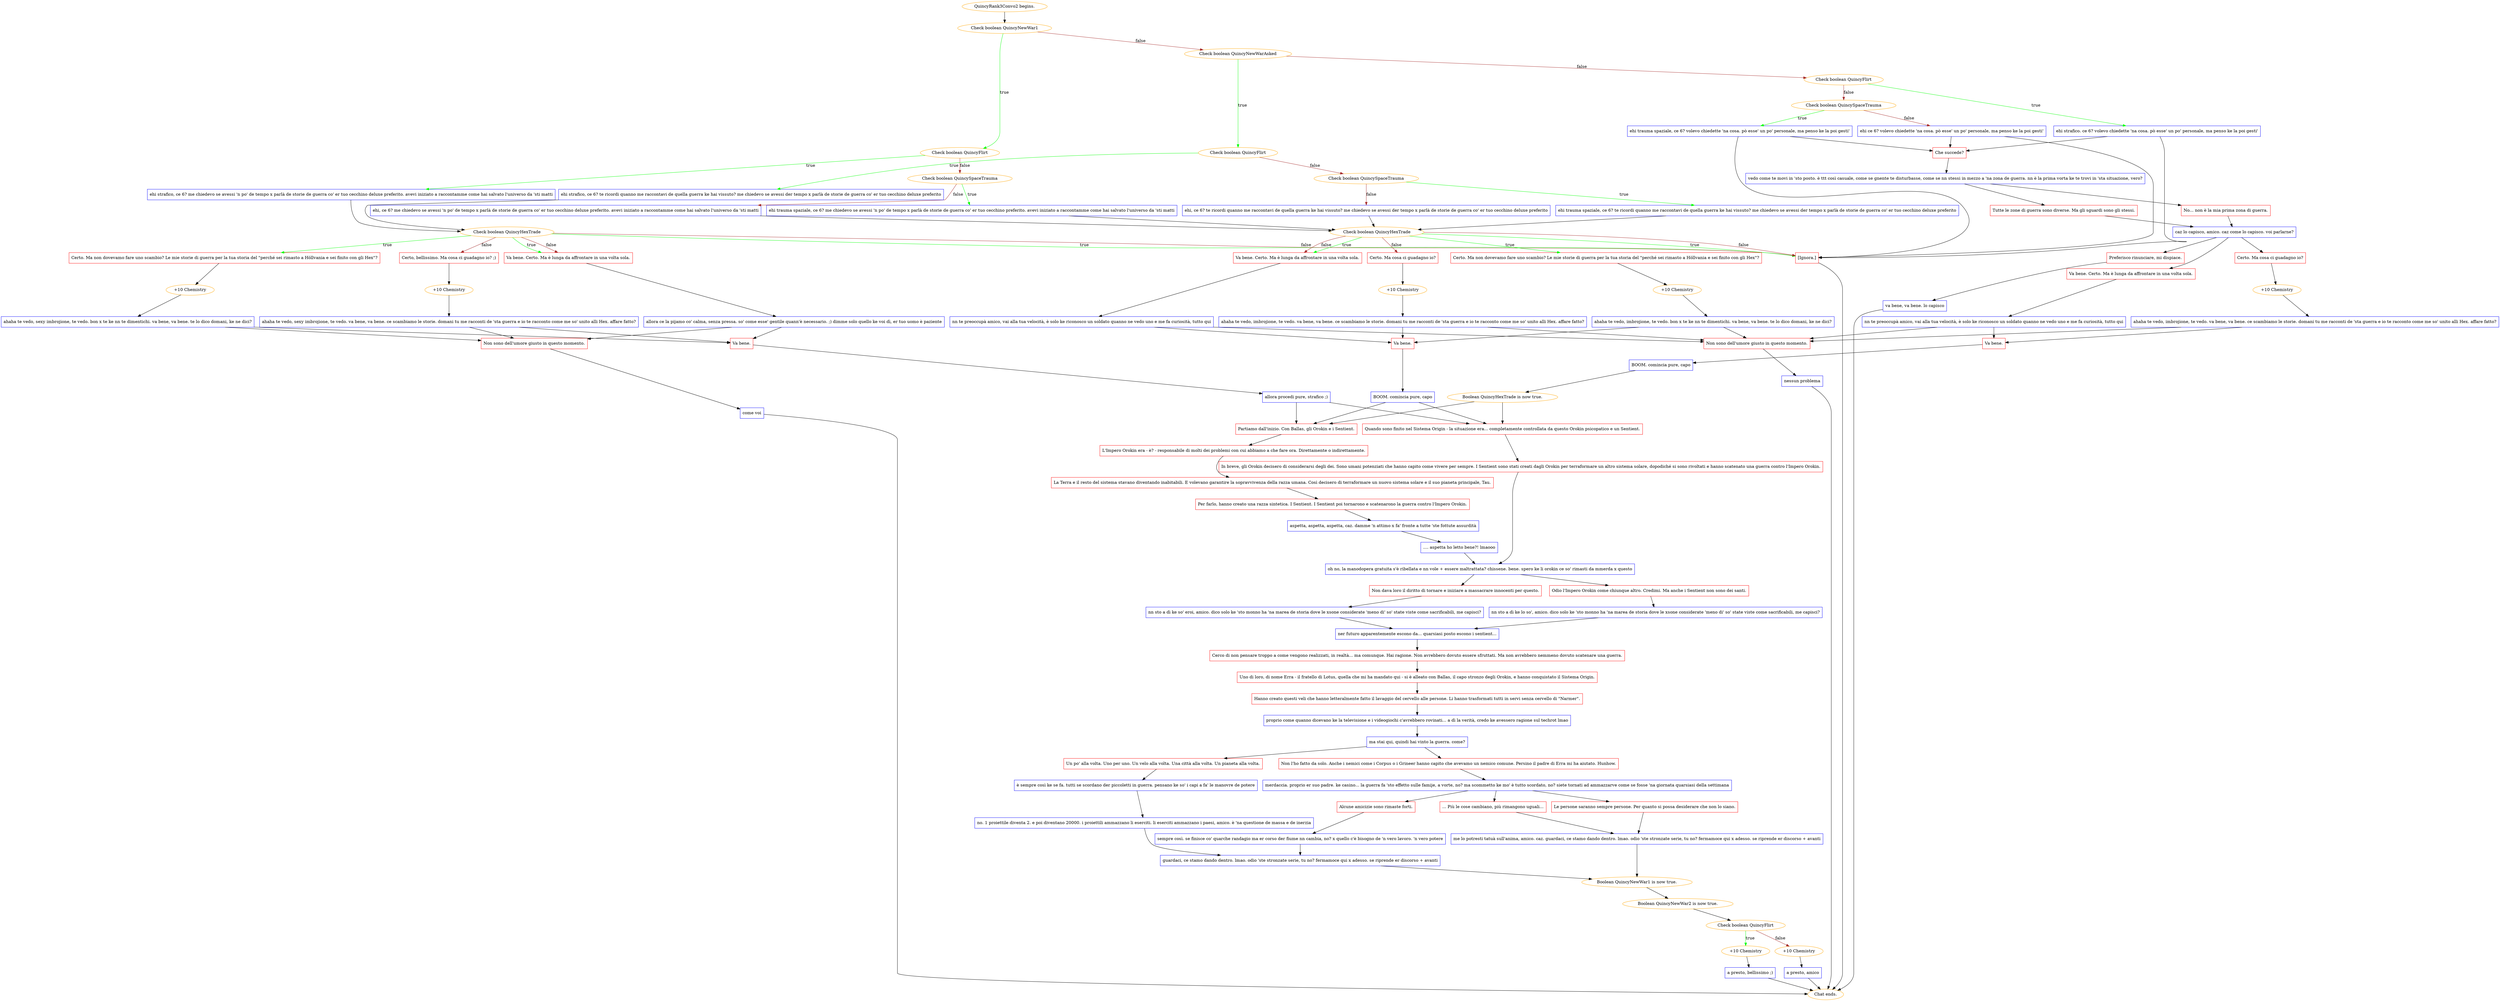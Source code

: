 digraph {
	"QuincyRank3Convo2 begins." [color=orange];
		"QuincyRank3Convo2 begins." -> j1227234177;
	j1227234177 [label="Check boolean QuincyNewWar1",color=orange];
		j1227234177 -> j3433158672 [label=true,color=green];
		j1227234177 -> j970692775 [label=false,color=brown];
	j3433158672 [label="Check boolean QuincyFlirt",color=orange];
		j3433158672 -> j3454267639 [label=true,color=green];
		j3433158672 -> j3134332762 [label=false,color=brown];
	j970692775 [label="Check boolean QuincyNewWarAsked",color=orange];
		j970692775 -> j4151139557 [label=true,color=green];
		j970692775 -> j1584210937 [label=false,color=brown];
	j3454267639 [label="ehi strafico, ce 6? me chiedevo se avessi 'n po' de tempo x parlà de storie de guerra co' er tuo cecchino deluxe preferito. avevi iniziato a raccontamme come hai salvato l'universo da 'sti matti",shape=box,color=blue];
		j3454267639 -> j2930633811;
	j3134332762 [label="Check boolean QuincySpaceTrauma",color=orange];
		j3134332762 -> j671498399 [label=true,color=green];
		j3134332762 -> j2342112859 [label=false,color=brown];
	j4151139557 [label="Check boolean QuincyFlirt",color=orange];
		j4151139557 -> j3112298316 [label=true,color=green];
		j4151139557 -> j3134221175 [label=false,color=brown];
	j1584210937 [label="Check boolean QuincyFlirt",color=orange];
		j1584210937 -> j3960671831 [label=true,color=green];
		j1584210937 -> j2192536443 [label=false,color=brown];
	j2930633811 [label="Check boolean QuincyHexTrade",color=orange];
		j2930633811 -> j2469051471 [label=true,color=green];
		j2930633811 -> j934719716 [label=true,color=green];
		j2930633811 -> j4060732423 [label=true,color=green];
		j2930633811 -> j3208831632 [label=false,color=brown];
		j2930633811 -> j934719716 [label=false,color=brown];
		j2930633811 -> j4060732423 [label=false,color=brown];
	j671498399 [label="ehi trauma spaziale, ce 6? me chiedevo se avessi 'n po' de tempo x parlà de storie de guerra co' er tuo cecchino preferito. avevi iniziato a raccontamme come hai salvato l'universo da 'sti matti",shape=box,color=blue];
		j671498399 -> j3628214946;
	j2342112859 [label="ehi, ce 6? me chiedevo se avessi 'n po' de tempo x parlà de storie de guerra co' er tuo cecchino deluxe preferito. avevi iniziato a raccontamme come hai salvato l'universo da 'sti matti",shape=box,color=blue];
		j2342112859 -> j3628214946;
	j3112298316 [label="ehi strafico, ce 6? te ricordi quanno me raccontavi de quella guerra ke hai vissuto? me chiedevo se avessi der tempo x parlà de storie de guerra co' er tuo cecchino deluxe preferito",shape=box,color=blue];
		j3112298316 -> j2930633811;
	j3134221175 [label="Check boolean QuincySpaceTrauma",color=orange];
		j3134221175 -> j2773936416 [label=true,color=green];
		j3134221175 -> j643445031 [label=false,color=brown];
	j3960671831 [label="ehi strafico. ce 6? volevo chiedette 'na cosa. pò esse' un po' personale, ma penso ke la poi gesti'",shape=box,color=blue];
		j3960671831 -> j3894756736;
		j3960671831 -> j4060732423;
	j2192536443 [label="Check boolean QuincySpaceTrauma",color=orange];
		j2192536443 -> j2629698421 [label=true,color=green];
		j2192536443 -> j3078108302 [label=false,color=brown];
	j2469051471 [label="Certo. Ma non dovevamo fare uno scambio? Le mie storie di guerra per la tua storia del \"perché sei rimasto a Höllvania e sei finito con gli Hex\"?",shape=box,color=red];
		j2469051471 -> j925738733;
	j934719716 [label="Va bene. Certo. Ma è lunga da affrontare in una volta sola.",shape=box,color=red];
		j934719716 -> j2947232933;
	j4060732423 [label="[Ignora.]",shape=box,color=red];
		j4060732423 -> "Chat ends.";
	j3208831632 [label="Certo, bellissimo. Ma cosa ci guadagno io? ;)",shape=box,color=red];
		j3208831632 -> j4215140456;
	j3628214946 [label="Check boolean QuincyHexTrade",color=orange];
		j3628214946 -> j690804711 [label=true,color=green];
		j3628214946 -> j651711175 [label=true,color=green];
		j3628214946 -> j4060732423 [label=true,color=green];
		j3628214946 -> j3806024007 [label=false,color=brown];
		j3628214946 -> j651711175 [label=false,color=brown];
		j3628214946 -> j4060732423 [label=false,color=brown];
	j2773936416 [label="ehi trauma spaziale, ce 6? te ricordi quanno me raccontavi de quella guerra ke hai vissuto? me chiedevo se avessi der tempo x parlà de storie de guerra co' er tuo cecchino deluxe preferito",shape=box,color=blue];
		j2773936416 -> j3628214946;
	j643445031 [label="ehi, ce 6? te ricordi quanno me raccontavi de quella guerra ke hai vissuto? me chiedevo se avessi der tempo x parlà de storie de guerra co' er tuo cecchino deluxe preferito",shape=box,color=blue];
		j643445031 -> j3628214946;
	j3894756736 [label="Che succede?",shape=box,color=red];
		j3894756736 -> j412726708;
	j2629698421 [label="ehi trauma spaziale, ce 6? volevo chiedette 'na cosa. pò esse' un po' personale, ma penso ke la poi gesti'",shape=box,color=blue];
		j2629698421 -> j3894756736;
		j2629698421 -> j4060732423;
	j3078108302 [label="ehi ce 6? volevo chiedette 'na cosa. pò esse' un po' personale, ma penso ke la poi gesti'",shape=box,color=blue];
		j3078108302 -> j3894756736;
		j3078108302 -> j4060732423;
	j925738733 [label="+10 Chemistry",color=orange];
		j925738733 -> j4103602479;
	j2947232933 [label="allora ce la pijamo co' calma, senza pressa. so' come esse' gentile quann'è necessario. ;) dimme solo quello ke voi dì, er tuo uomo è paziente",shape=box,color=blue];
		j2947232933 -> j3434665373;
		j2947232933 -> j2909006591;
	"Chat ends." [color=orange];
	j4215140456 [label="+10 Chemistry",color=orange];
		j4215140456 -> j1942671674;
	j690804711 [label="Certo. Ma non dovevamo fare uno scambio? Le mie storie di guerra per la tua storia del \"perché sei rimasto a Höllvania e sei finito con gli Hex\"?",shape=box,color=red];
		j690804711 -> j1676080772;
	j651711175 [label="Va bene. Certo. Ma è lunga da affrontare in una volta sola.",shape=box,color=red];
		j651711175 -> j3014605340;
	j3806024007 [label="Certo. Ma cosa ci guadagno io?",shape=box,color=red];
		j3806024007 -> j1729603751;
	j412726708 [label="vedo come te movi in 'sto posto. è ttt così casuale, come se gnente te disturbasse, come se nn stessi in mezzo a 'na zona de guerra. nn è la prima vorta ke te trovi in 'sta situazione, vero?",shape=box,color=blue];
		j412726708 -> j1792574039;
		j412726708 -> j1115249123;
	j4103602479 [label="ahaha te vedo, sexy imbrojione, te vedo. bon x te ke nn te dimentichi. va bene, va bene. te lo dico domani, ke ne dici?",shape=box,color=blue];
		j4103602479 -> j3434665373;
		j4103602479 -> j2909006591;
	j3434665373 [label="Va bene.",shape=box,color=red];
		j3434665373 -> j2479064451;
	j2909006591 [label="Non sono dell'umore giusto in questo momento.",shape=box,color=red];
		j2909006591 -> j3578805993;
	j1942671674 [label="ahaha te vedo, sexy imbrojione, te vedo. va bene, va bene. ce scambiamo le storie. domani tu me racconti de 'sta guerra e io te racconto come me so' unito alli Hex. affare fatto?",shape=box,color=blue];
		j1942671674 -> j3434665373;
		j1942671674 -> j2909006591;
	j1676080772 [label="+10 Chemistry",color=orange];
		j1676080772 -> j3845511792;
	j3014605340 [label="nn te preoccupà amico, vai alla tua velocità, è solo ke riconosco un soldato quanno ne vedo uno e me fa curiosità, tutto qui",shape=box,color=blue];
		j3014605340 -> j1988869525;
		j3014605340 -> j1005488967;
	j1729603751 [label="+10 Chemistry",color=orange];
		j1729603751 -> j4012201345;
	j1792574039 [label="No... non è la mia prima zona di guerra.",shape=box,color=red];
		j1792574039 -> j2958017928;
	j1115249123 [label="Tutte le zone di guerra sono diverse. Ma gli sguardi sono gli stessi.",shape=box,color=red];
		j1115249123 -> j2958017928;
	j2479064451 [label="allora procedi pure, strafico ;)",shape=box,color=blue];
		j2479064451 -> j1702836234;
		j2479064451 -> j167720255;
	j3578805993 [label="come voi",shape=box,color=blue];
		j3578805993 -> "Chat ends.";
	j3845511792 [label="ahaha te vedo, imbrojione, te vedo. bon x te ke nn te dimentichi. va bene, va bene. te lo dico domani, ke ne dici?",shape=box,color=blue];
		j3845511792 -> j1988869525;
		j3845511792 -> j1005488967;
	j1988869525 [label="Va bene.",shape=box,color=red];
		j1988869525 -> j1335966129;
	j1005488967 [label="Non sono dell'umore giusto in questo momento.",shape=box,color=red];
		j1005488967 -> j3353843708;
	j4012201345 [label="ahaha te vedo, imbrojione, te vedo. va bene, va bene. ce scambiamo le storie. domani tu me racconti de 'sta guerra e io te racconto come me so' unito alli Hex. affare fatto?",shape=box,color=blue];
		j4012201345 -> j1988869525;
		j4012201345 -> j1005488967;
	j2958017928 [label="caz lo capisco, amico. caz come lo capisco. voi parlarne?",shape=box,color=blue];
		j2958017928 -> j4153506264;
		j2958017928 -> j425025927;
		j2958017928 -> j360783603;
	j1702836234 [label="Quando sono finito nel Sistema Origin - la situazione era... completamente controllata da questo Orokin psicopatico e un Sentient.",shape=box,color=red];
		j1702836234 -> j4075832700;
	j167720255 [label="Partiamo dall'inizio. Con Ballas, gli Orokin e i Sentient.",shape=box,color=red];
		j167720255 -> j572681352;
	j1335966129 [label="BOOM. comincia pure, capo",shape=box,color=blue];
		j1335966129 -> j1702836234;
		j1335966129 -> j167720255;
	j3353843708 [label="nessun problema",shape=box,color=blue];
		j3353843708 -> "Chat ends.";
	j4153506264 [label="Certo. Ma cosa ci guadagno io?",shape=box,color=red];
		j4153506264 -> j3045420651;
	j425025927 [label="Va bene. Certo. Ma è lunga da affrontare in una volta sola.",shape=box,color=red];
		j425025927 -> j2127386404;
	j360783603 [label="Preferisco rinunciare, mi dispiace.",shape=box,color=red];
		j360783603 -> j622572625;
	j4075832700 [label="In breve, gli Orokin decisero di considerarsi degli dei. Sono umani potenziati che hanno capito come vivere per sempre. I Sentient sono stati creati dagli Orokin per terraformare un altro sistema solare, dopodiché si sono rivoltati e hanno scatenato una guerra contro l'Impero Orokin.",shape=box,color=red];
		j4075832700 -> j2351581464;
	j572681352 [label="L'Impero Orokin era - è? - responsabile di molti dei problemi con cui abbiamo a che fare ora. Direttamente o indirettamente.",shape=box,color=red];
		j572681352 -> j2573268663;
	j3045420651 [label="+10 Chemistry",color=orange];
		j3045420651 -> j2258799160;
	j2127386404 [label="nn te preoccupà amico, vai alla tua velocità, è solo ke riconosco un soldato quanno ne vedo uno e me fa curiosità, tutto qui",shape=box,color=blue];
		j2127386404 -> j3401164666;
		j2127386404 -> j1005488967;
	j622572625 [label="va bene, va bene. lo capisco",shape=box,color=blue];
		j622572625 -> "Chat ends.";
	j2351581464 [label="oh no, la manodopera gratuita s'è ribellata e nn vole + essere maltrattata? chissene. bene. spero ke li orokin ce so' rimasti da mmerda x questo",shape=box,color=blue];
		j2351581464 -> j2767334712;
		j2351581464 -> j2513988896;
	j2573268663 [label="La Terra e il resto del sistema stavano diventando inabitabili. E volevano garantire la sopravvivenza della razza umana. Così decisero di terraformare un nuovo sistema solare e il suo pianeta principale, Tau.",shape=box,color=red];
		j2573268663 -> j2746703564;
	j2258799160 [label="ahaha te vedo, imbrojione, te vedo. va bene, va bene. ce scambiamo le storie. domani tu me racconti de 'sta guerra e io te racconto come me so' unito alli Hex. affare fatto?",shape=box,color=blue];
		j2258799160 -> j3401164666;
		j2258799160 -> j1005488967;
	j3401164666 [label="Va bene.",shape=box,color=red];
		j3401164666 -> j1784684062;
	j2767334712 [label="Non dava loro il diritto di tornare e iniziare a massacrare innocenti per questo.",shape=box,color=red];
		j2767334712 -> j481146473;
	j2513988896 [label="Odio l'Impero Orokin come chiunque altro. Credimi. Ma anche i Sentient non sono dei santi.",shape=box,color=red];
		j2513988896 -> j3193671586;
	j2746703564 [label="Per farlo, hanno creato una razza sintetica. I Sentient. I Sentient poi tornarono e scatenarono la guerra contro l'Impero Orokin.",shape=box,color=red];
		j2746703564 -> j631648914;
	j1784684062 [label="BOOM. comincia pure, capo",shape=box,color=blue];
		j1784684062 -> j1195954959;
	j481146473 [label="nn sto a dì ke so' eroi, amico. dico solo ke 'sto monno ha 'na marea de storia dove le xsone considerate 'meno di' so' state viste come sacrificabili, me capisci?",shape=box,color=blue];
		j481146473 -> j1136158915;
	j3193671586 [label="nn sto a dì ke lo so', amico. dico solo ke 'sto monno ha 'na marea de storia dove le xsone considerate 'meno di' so' state viste come sacrificabili, me capisci?",shape=box,color=blue];
		j3193671586 -> j1136158915;
	j631648914 [label="aspetta, aspetta, aspetta, caz. damme 'n attimo x fa' fronte a tutte 'ste fottute assurdità",shape=box,color=blue];
		j631648914 -> j3467346529;
	j1195954959 [label="Boolean QuincyHexTrade is now true.",color=orange];
		j1195954959 -> j167720255;
		j1195954959 -> j1702836234;
	j1136158915 [label="ner futuro apparentemente escono da... quarsiasi posto escono i sentient...",shape=box,color=blue];
		j1136158915 -> j4239877280;
	j3467346529 [label=".... aspetta ho letto bene?! lmaooo",shape=box,color=blue];
		j3467346529 -> j2351581464;
	j4239877280 [label="Cerco di non pensare troppo a come vengono realizzati, in realtà... ma comunque. Hai ragione. Non avrebbero dovuto essere sfruttati. Ma non avrebbero nemmeno dovuto scatenare una guerra.",shape=box,color=red];
		j4239877280 -> j393290110;
	j393290110 [label="Uno di loro, di nome Erra - il fratello di Lotus, quella che mi ha mandato qui - si è alleato con Ballas, il capo stronzo degli Orokin, e hanno conquistato il Sistema Origin.",shape=box,color=red];
		j393290110 -> j2917295649;
	j2917295649 [label="Hanno creato questi veli che hanno letteralmente fatto il lavaggio del cervello alle persone. Li hanno trasformati tutti in servi senza cervello di \"Narmer\".",shape=box,color=red];
		j2917295649 -> j1342795949;
	j1342795949 [label="proprio come quanno dicevano ke la televisione e i videogiochi c'avrebbero rovinati... a dì la verità, credo ke avessero ragione sul techrot lmao",shape=box,color=blue];
		j1342795949 -> j3881399343;
	j3881399343 [label="ma stai qui, quindi hai vinto la guerra. come?",shape=box,color=blue];
		j3881399343 -> j884072947;
		j3881399343 -> j880122733;
	j884072947 [label="Un po' alla volta. Uno per uno. Un velo alla volta. Una città alla volta. Un pianeta alla volta.",shape=box,color=red];
		j884072947 -> j2293798752;
	j880122733 [label="Non l'ho fatto da solo. Anche i nemici come i Corpus o i Grineer hanno capito che avevamo un nemico comune. Persino il padre di Erra mi ha aiutato. Hunhow.",shape=box,color=red];
		j880122733 -> j224793062;
	j2293798752 [label="è sempre così ke se fa. tutti se scordano der piccoletti in guerra. pensano ke so' i capi a fa' le manovre de potere",shape=box,color=blue];
		j2293798752 -> j4050354031;
	j224793062 [label="merdaccia. proprio er suo padre. ke casino... la guerra fa 'sto effetto sulle famije, a vorte, no? ma scommetto ke mo' è tutto scordato, no? siete tornati ad ammazzarve come se fosse 'na giornata quarsiasi della settimana",shape=box,color=blue];
		j224793062 -> j4214550779;
		j224793062 -> j453474791;
		j224793062 -> j2741153364;
	j4050354031 [label="no. 1 proiettile diventa 2. e poi diventano 20000. i proiettili ammazzano li eserciti. li eserciti ammazzano i paesi, amico. è 'na questione de massa e de inerzia",shape=box,color=blue];
		j4050354031 -> j2746330247;
	j4214550779 [label="Alcune amicizie sono rimaste forti.",shape=box,color=red];
		j4214550779 -> j4280956477;
	j453474791 [label="... Più le cose cambiano, più rimangono uguali...",shape=box,color=red];
		j453474791 -> j2856836447;
	j2741153364 [label="Le persone saranno sempre persone. Per quanto si possa desiderare che non lo siano.",shape=box,color=red];
		j2741153364 -> j2856836447;
	j2746330247 [label="guardaci, ce stamo dando dentro. lmao. odio 'ste stronzate serie, tu no? fermamoce qui x adesso. se riprende er discorso + avanti",shape=box,color=blue];
		j2746330247 -> j847916330;
	j4280956477 [label="sempre così. se finisce co' quarche randagio ma er corso der fiume nn cambia, no? x quello c'è bisogno de 'n vero lavoro. 'n vero potere",shape=box,color=blue];
		j4280956477 -> j2746330247;
	j2856836447 [label="me lo potresti tatuà sull'anima, amico. caz. guardaci, ce stamo dando dentro. lmao. odio 'ste stronzate serie, tu no? fermamoce qui x adesso. se riprende er discorso + avanti",shape=box,color=blue];
		j2856836447 -> j847916330;
	j847916330 [label="Boolean QuincyNewWar1 is now true.",color=orange];
		j847916330 -> j59282138;
	j59282138 [label="Boolean QuincyNewWar2 is now true.",color=orange];
		j59282138 -> j1873488807;
	j1873488807 [label="Check boolean QuincyFlirt",color=orange];
		j1873488807 -> j2801520295 [label=true,color=green];
		j1873488807 -> j782184956 [label=false,color=brown];
	j2801520295 [label="+10 Chemistry",color=orange];
		j2801520295 -> j2725064908;
	j782184956 [label="+10 Chemistry",color=orange];
		j782184956 -> j1633191265;
	j2725064908 [label="a presto, bellissimo ;)",shape=box,color=blue];
		j2725064908 -> "Chat ends.";
	j1633191265 [label="a presto, amico",shape=box,color=blue];
		j1633191265 -> "Chat ends.";
}